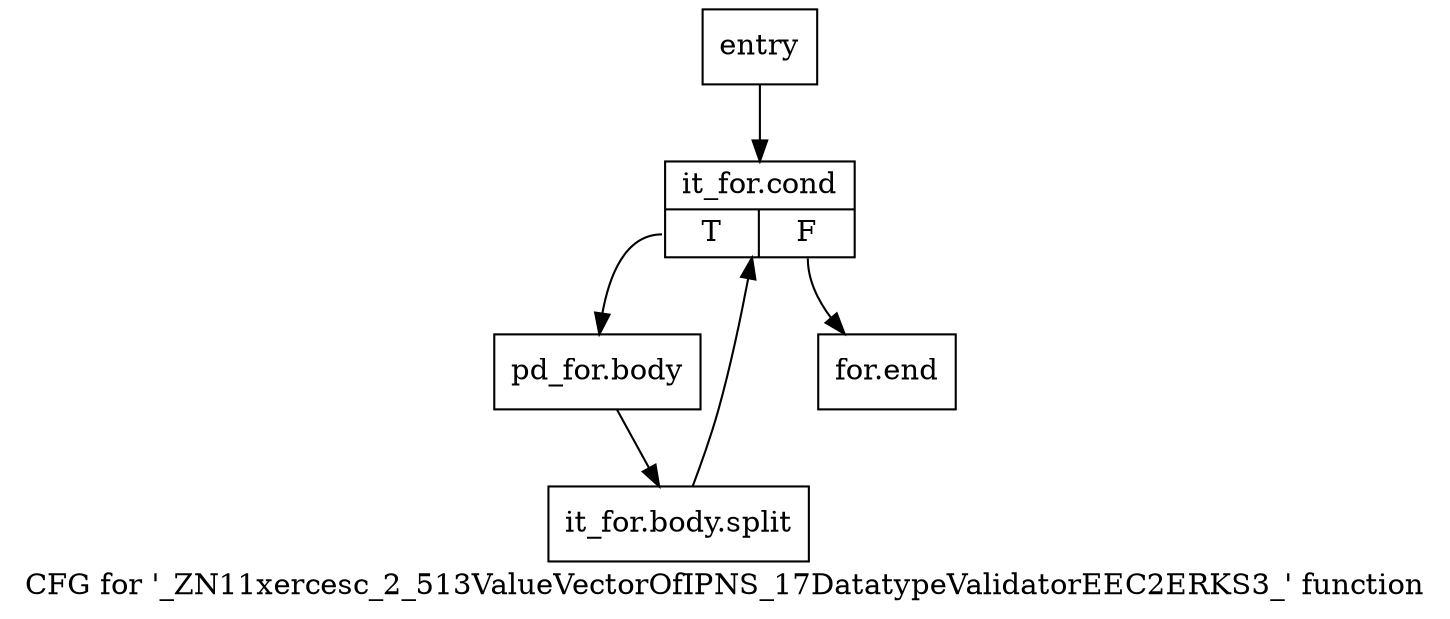 digraph "CFG for '_ZN11xercesc_2_513ValueVectorOfIPNS_17DatatypeValidatorEEC2ERKS3_' function" {
	label="CFG for '_ZN11xercesc_2_513ValueVectorOfIPNS_17DatatypeValidatorEEC2ERKS3_' function";

	Node0x361dbd0 [shape=record,label="{entry}"];
	Node0x361dbd0 -> Node0x361dc20;
	Node0x361dc20 [shape=record,label="{it_for.cond|{<s0>T|<s1>F}}"];
	Node0x361dc20:s0 -> Node0x361dc70;
	Node0x361dc20:s1 -> Node0x361dcc0;
	Node0x361dc70 [shape=record,label="{pd_for.body}"];
	Node0x361dc70 -> Node0xa9b3b20;
	Node0xa9b3b20 [shape=record,label="{it_for.body.split}"];
	Node0xa9b3b20 -> Node0x361dc20;
	Node0x361dcc0 [shape=record,label="{for.end}"];
}
